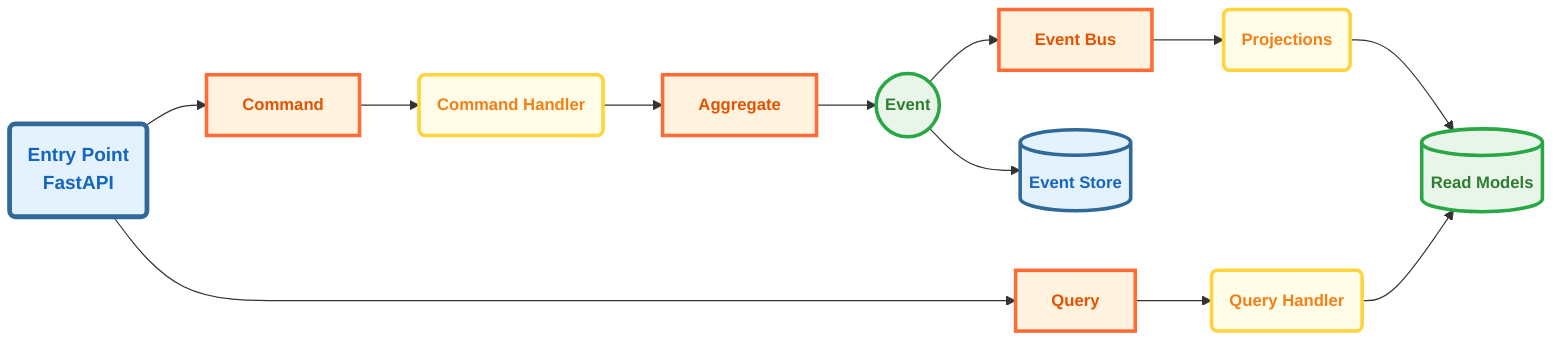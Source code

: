 graph LR
    A(Entry Point<br/>FastAPI) --> B[Command]
    A --> J[Query]

    B --> C(Command Handler)
    C --> D[Aggregate]
    D --> E((Event))
    E --> F[(Event Store)]
    E --> G[Event Bus]
    G --> I(Projections)
    I --> K[(Read Models)]

    J --> L(Query Handler)
    L --> K

    style A fill:#E3F2FD,stroke:#306998,stroke-width:4px,color:#1565C0,font-weight:bold,font-size:16px,font-family:sans-serif
    style B fill:#FFF3E0,stroke:#FF6B35,stroke-width:3px,color:#E65100,font-weight:bold,font-size:14px,font-family:sans-serif
    style C fill:#FFFDE7,stroke:#FFD43B,stroke-width:3px,color:#F57F17,font-weight:bold,font-size:14px,font-family:sans-serif
    style D fill:#FFF3E0,stroke:#FF6B35,stroke-width:3px,color:#E65100,font-weight:bold,font-size:14px,font-family:sans-serif
    style E fill:#E8F5E8,stroke:#28A745,stroke-width:3px,color:#2E7D32,font-weight:bold,font-size:14px,font-family:sans-serif
    style F fill:#E3F2FD,stroke:#306998,stroke-width:3px,color:#1565C0,font-weight:bold,font-size:14px,font-family:sans-serif
    style G fill:#FFF3E0,stroke:#FF6B35,stroke-width:3px,color:#E65100,font-weight:bold,font-size:14px,font-family:sans-serif
    style I fill:#FFFDE7,stroke:#FFD43B,stroke-width:3px,color:#F57F17,font-weight:bold,font-size:14px,font-family:sans-serif
    style J fill:#FFF3E0,stroke:#FF6B35,stroke-width:3px,color:#E65100,font-weight:bold,font-size:14px,font-family:sans-serif
    style K fill:#E8F5E8,stroke:#28A745,stroke-width:3px,color:#2E7D32,font-weight:bold,font-size:14px,font-family:sans-serif
    style L fill:#FFFDE7,stroke:#FFD43B,stroke-width:3px,color:#F57F17,font-weight:bold,font-size:14px,font-family:sans-serif